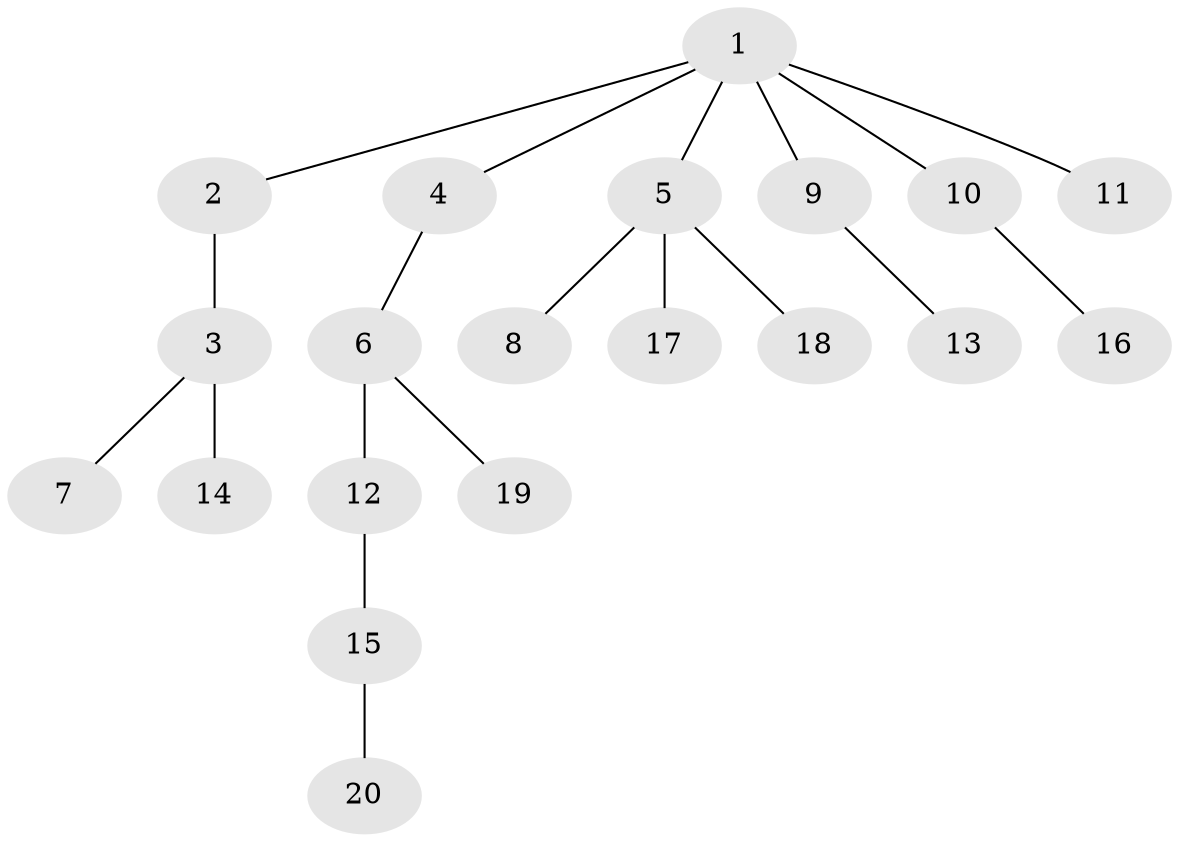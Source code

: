 // Generated by graph-tools (version 1.1) at 2025/46/02/15/25 05:46:28]
// undirected, 20 vertices, 19 edges
graph export_dot {
graph [start="1"]
  node [color=gray90,style=filled];
  1;
  2;
  3;
  4;
  5;
  6;
  7;
  8;
  9;
  10;
  11;
  12;
  13;
  14;
  15;
  16;
  17;
  18;
  19;
  20;
  1 -- 2;
  1 -- 4;
  1 -- 5;
  1 -- 9;
  1 -- 10;
  1 -- 11;
  2 -- 3;
  3 -- 7;
  3 -- 14;
  4 -- 6;
  5 -- 8;
  5 -- 17;
  5 -- 18;
  6 -- 12;
  6 -- 19;
  9 -- 13;
  10 -- 16;
  12 -- 15;
  15 -- 20;
}
